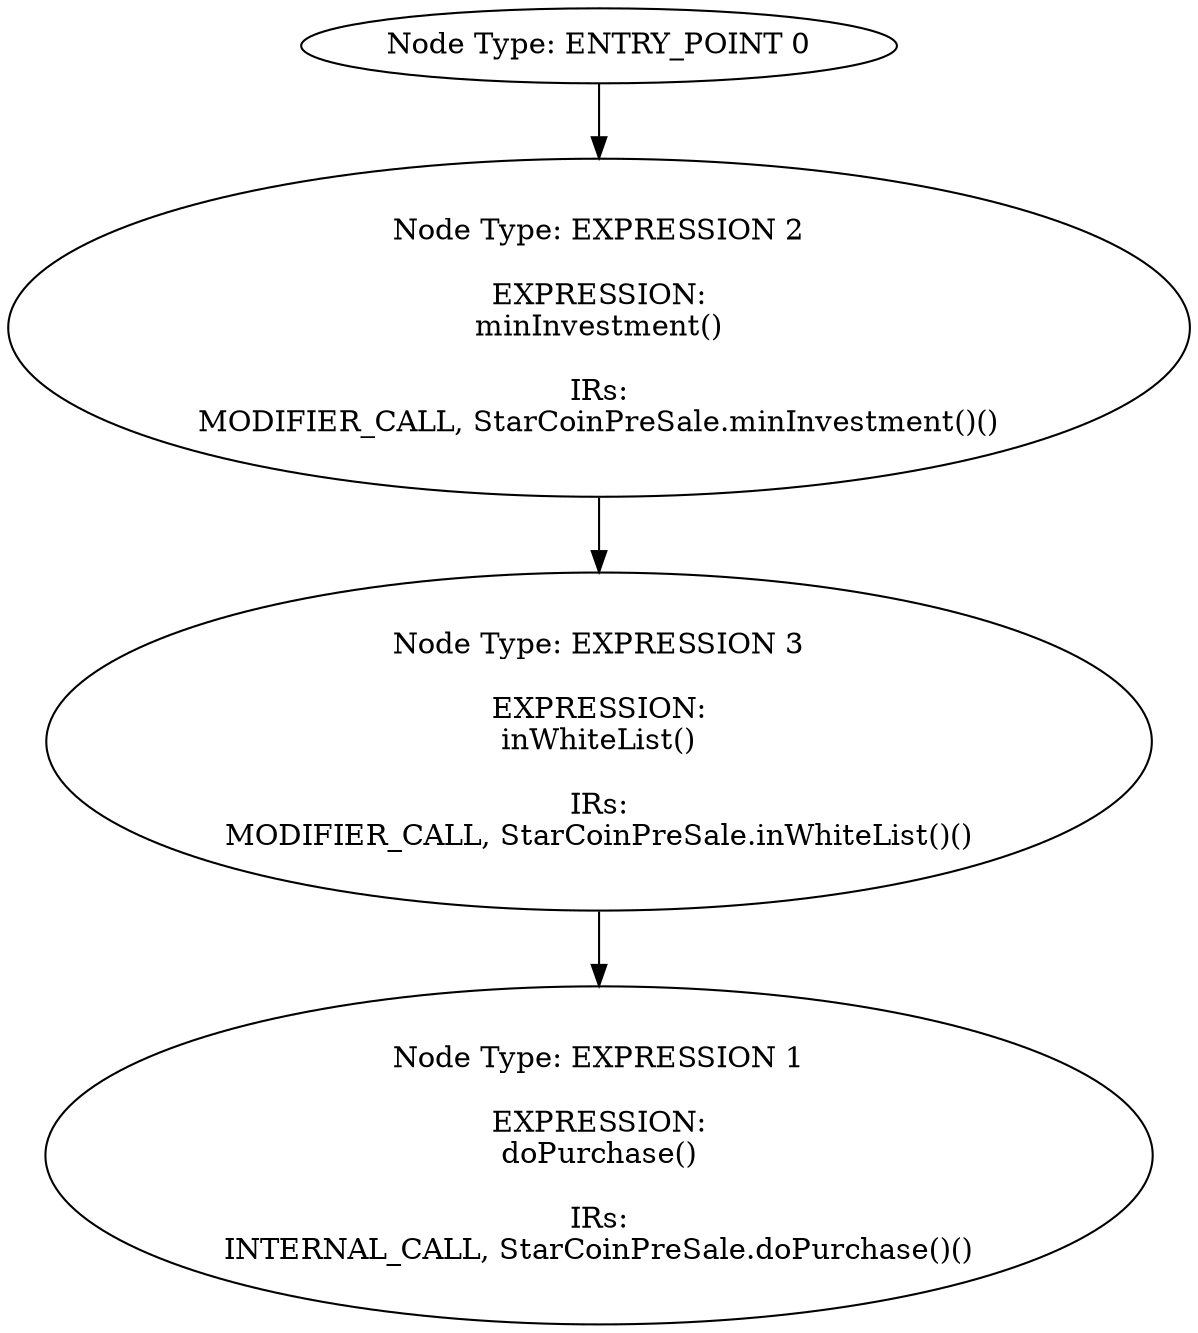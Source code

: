 digraph{
0[label="Node Type: ENTRY_POINT 0
"];
0->2;
1[label="Node Type: EXPRESSION 1

EXPRESSION:
doPurchase()

IRs:
INTERNAL_CALL, StarCoinPreSale.doPurchase()()"];
2[label="Node Type: EXPRESSION 2

EXPRESSION:
minInvestment()

IRs:
MODIFIER_CALL, StarCoinPreSale.minInvestment()()"];
2->3;
3[label="Node Type: EXPRESSION 3

EXPRESSION:
inWhiteList()

IRs:
MODIFIER_CALL, StarCoinPreSale.inWhiteList()()"];
3->1;
}
